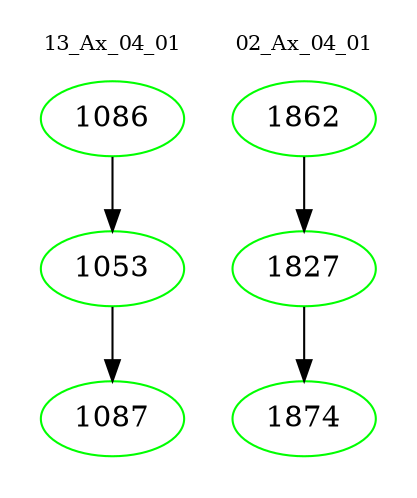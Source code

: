 digraph{
subgraph cluster_0 {
color = white
label = "13_Ax_04_01";
fontsize=10;
T0_1086 [label="1086", color="green"]
T0_1086 -> T0_1053 [color="black"]
T0_1053 [label="1053", color="green"]
T0_1053 -> T0_1087 [color="black"]
T0_1087 [label="1087", color="green"]
}
subgraph cluster_1 {
color = white
label = "02_Ax_04_01";
fontsize=10;
T1_1862 [label="1862", color="green"]
T1_1862 -> T1_1827 [color="black"]
T1_1827 [label="1827", color="green"]
T1_1827 -> T1_1874 [color="black"]
T1_1874 [label="1874", color="green"]
}
}
